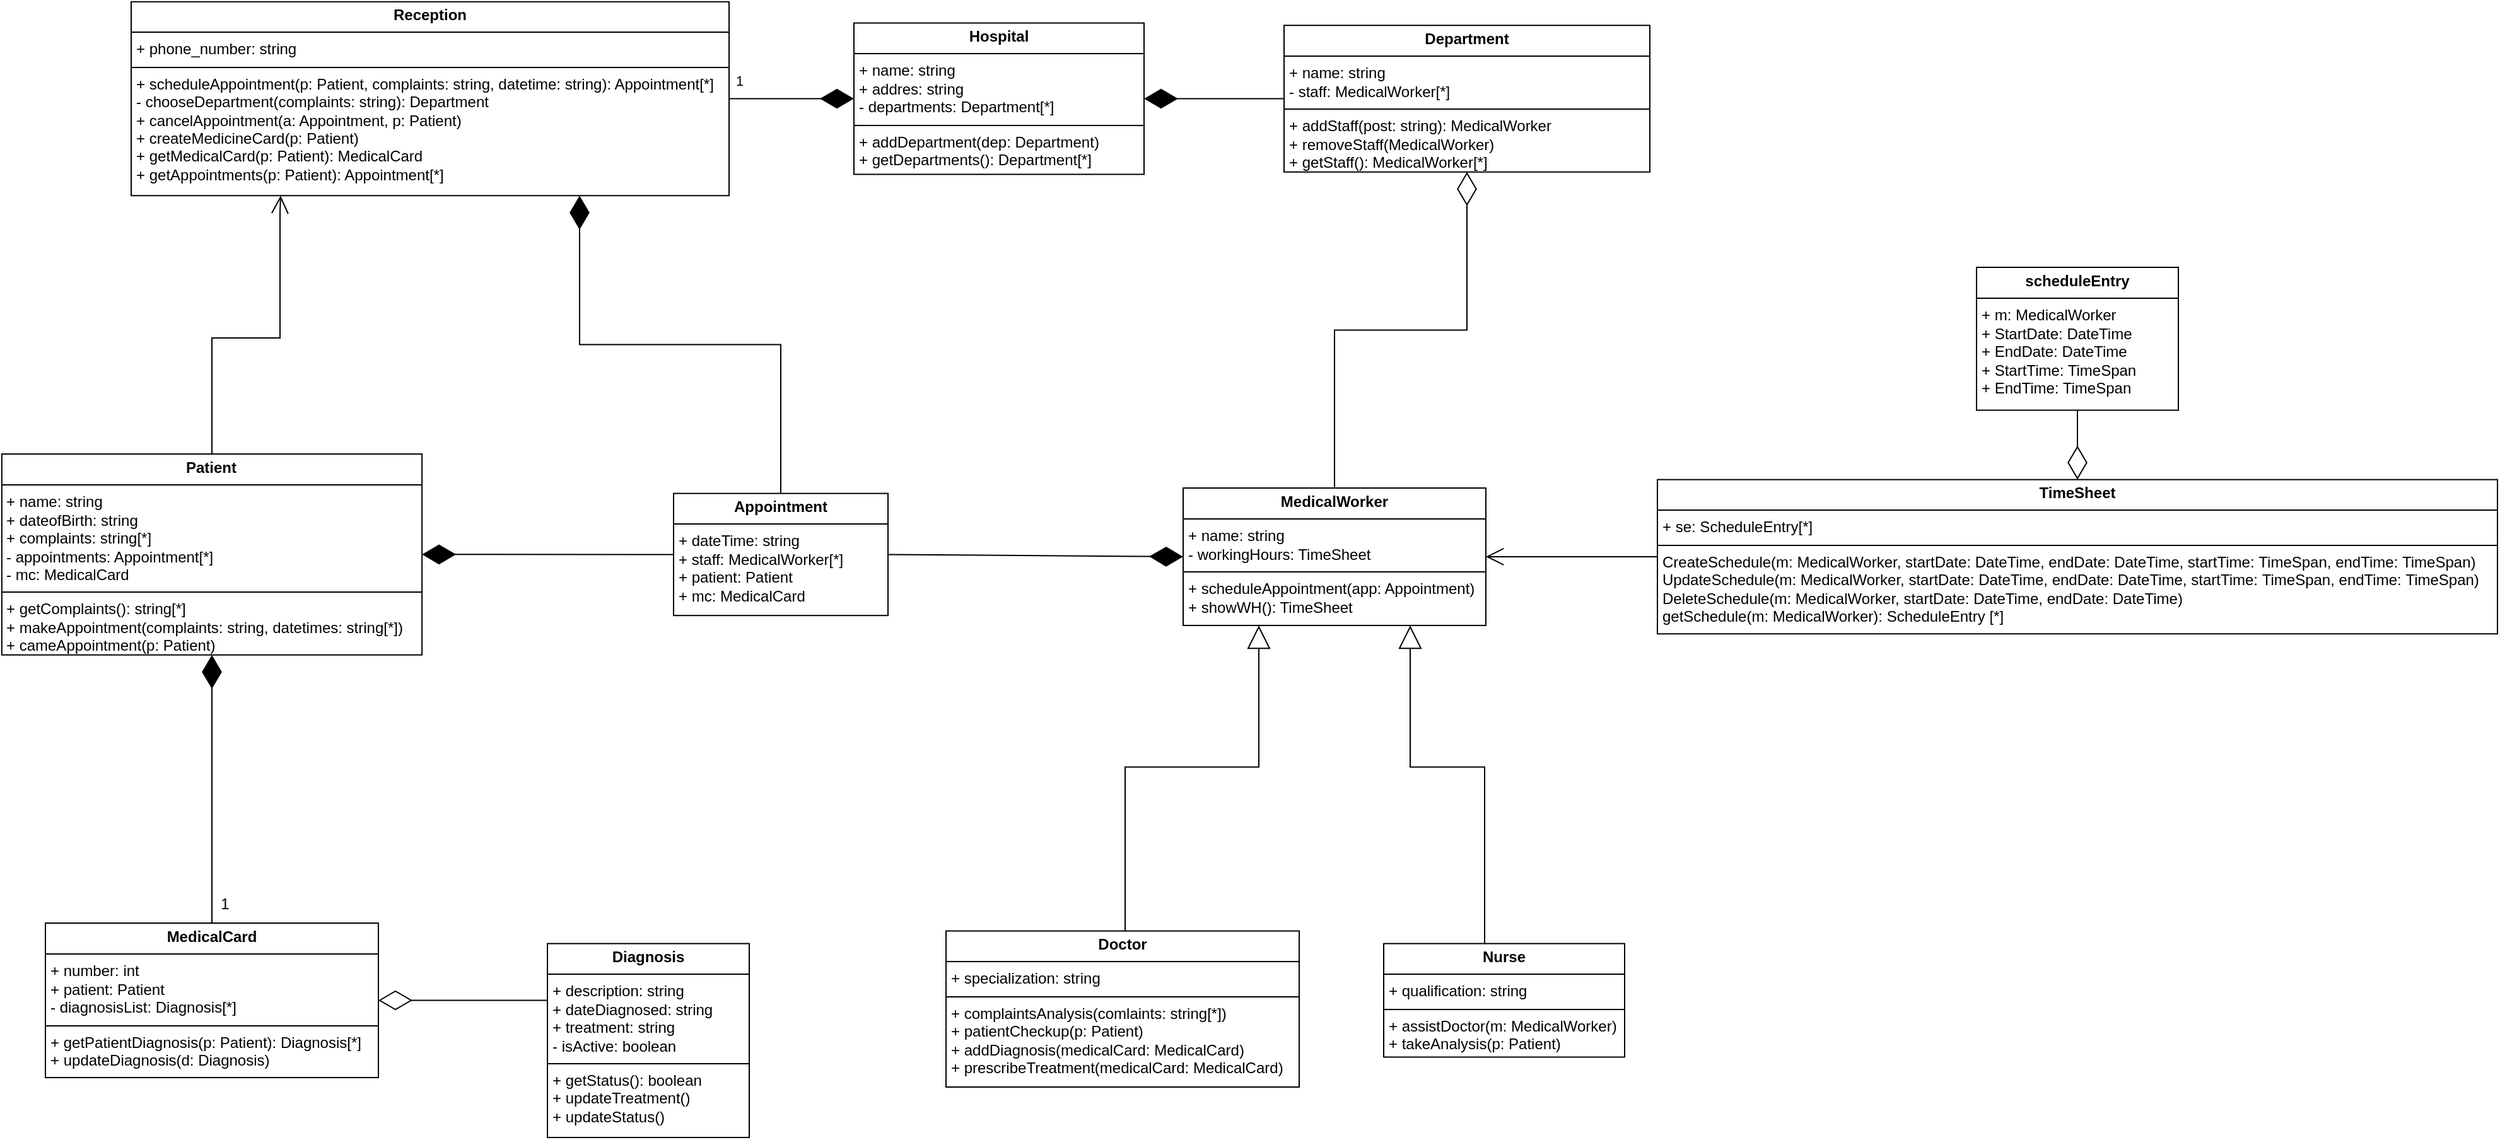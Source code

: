 <mxfile version="24.8.3">
  <diagram name="Страница — 1" id="hKj7CmazhqKdd8WwJHWp">
    <mxGraphModel dx="3175" dy="1578" grid="1" gridSize="10" guides="1" tooltips="1" connect="1" arrows="1" fold="1" page="1" pageScale="1" pageWidth="827" pageHeight="1169" math="0" shadow="0">
      <root>
        <mxCell id="0" />
        <mxCell id="1" parent="0" />
        <mxCell id="cYZlChJQ-sGTbZ9Pjbkg-2" value="&lt;p style=&quot;margin:0px;margin-top:4px;text-align:center;&quot;&gt;&lt;b&gt;Hospital&lt;/b&gt;&lt;/p&gt;&lt;hr size=&quot;1&quot; style=&quot;border-style:solid;&quot;&gt;&lt;p style=&quot;margin:0px;margin-left:4px;&quot;&gt;+ name: string&lt;/p&gt;&lt;p style=&quot;margin:0px;margin-left:4px;&quot;&gt;+ addres: string&lt;/p&gt;&lt;p style=&quot;margin:0px;margin-left:4px;&quot;&gt;- departments: Department[*]&lt;/p&gt;&lt;hr size=&quot;1&quot; style=&quot;border-style:solid;&quot;&gt;&lt;p style=&quot;margin:0px;margin-left:4px;&quot;&gt;+ addDepartment(dep: Department)&lt;/p&gt;&lt;p style=&quot;margin:0px;margin-left:4px;&quot;&gt;+ getDepartments(): Department[*]&lt;/p&gt;" style="verticalAlign=top;align=left;overflow=fill;html=1;whiteSpace=wrap;" parent="1" vertex="1">
          <mxGeometry x="283" y="216.25" width="230" height="120" as="geometry" />
        </mxCell>
        <mxCell id="cYZlChJQ-sGTbZ9Pjbkg-3" value="&lt;p style=&quot;margin:0px;margin-top:4px;text-align:center;&quot;&gt;&lt;b&gt;Department&lt;/b&gt;&lt;/p&gt;&lt;hr size=&quot;1&quot; style=&quot;border-style:solid;&quot;&gt;&lt;p style=&quot;margin:0px;margin-left:4px;&quot;&gt;+ name: string&lt;/p&gt;&lt;p style=&quot;margin:0px;margin-left:4px;&quot;&gt;- staff: MedicalWorker[*]&lt;/p&gt;&lt;hr size=&quot;1&quot; style=&quot;border-style:solid;&quot;&gt;&lt;p style=&quot;margin:0px;margin-left:4px;&quot;&gt;+ addStaff(post: string): MedicalWorker&lt;/p&gt;&lt;p style=&quot;margin:0px;margin-left:4px;&quot;&gt;+ removeStaff(MedicalWorker)&lt;/p&gt;&lt;p style=&quot;margin:0px;margin-left:4px;&quot;&gt;+ getStaff(): MedicalWorker[*]&lt;/p&gt;" style="verticalAlign=top;align=left;overflow=fill;html=1;whiteSpace=wrap;" parent="1" vertex="1">
          <mxGeometry x="624" y="218.13" width="290" height="116.25" as="geometry" />
        </mxCell>
        <mxCell id="cYZlChJQ-sGTbZ9Pjbkg-4" value="" style="endArrow=diamondThin;endFill=1;endSize=24;html=1;rounded=0;entryX=1;entryY=0.5;entryDx=0;entryDy=0;exitX=0;exitY=0.5;exitDx=0;exitDy=0;" parent="1" source="cYZlChJQ-sGTbZ9Pjbkg-3" target="cYZlChJQ-sGTbZ9Pjbkg-2" edge="1">
          <mxGeometry width="160" relative="1" as="geometry">
            <mxPoint x="334" y="396.25" as="sourcePoint" />
            <mxPoint x="494" y="396.25" as="targetPoint" />
          </mxGeometry>
        </mxCell>
        <mxCell id="cYZlChJQ-sGTbZ9Pjbkg-9" value="" style="endArrow=diamondThin;endFill=0;endSize=24;html=1;rounded=0;entryX=0.5;entryY=1;entryDx=0;entryDy=0;exitX=0.5;exitY=0;exitDx=0;exitDy=0;edgeStyle=orthogonalEdgeStyle;" parent="1" source="cYZlChJQ-sGTbZ9Pjbkg-79" target="cYZlChJQ-sGTbZ9Pjbkg-3" edge="1">
          <mxGeometry width="160" relative="1" as="geometry">
            <mxPoint x="944" y="597.92" as="sourcePoint" />
            <mxPoint x="534" y="596.25" as="targetPoint" />
          </mxGeometry>
        </mxCell>
        <mxCell id="cYZlChJQ-sGTbZ9Pjbkg-11" value="*" style="edgeLabel;html=1;align=center;verticalAlign=middle;resizable=0;points=[];" parent="cYZlChJQ-sGTbZ9Pjbkg-9" vertex="1" connectable="0">
          <mxGeometry x="-0.752" y="1" relative="1" as="geometry">
            <mxPoint x="-36" y="107" as="offset" />
          </mxGeometry>
        </mxCell>
        <mxCell id="cYZlChJQ-sGTbZ9Pjbkg-21" value="&lt;p style=&quot;margin:0px;margin-top:4px;text-align:center;&quot;&gt;&lt;b&gt;Nurse&lt;/b&gt;&lt;/p&gt;&lt;hr size=&quot;1&quot; style=&quot;border-style:solid;&quot;&gt;&lt;p style=&quot;margin:0px;margin-left:4px;&quot;&gt;+ qualification: string&lt;/p&gt;&lt;hr size=&quot;1&quot; style=&quot;border-style:solid;&quot;&gt;&lt;p style=&quot;margin:0px;margin-left:4px;&quot;&gt;+ assistDoctor(m: MedicalWorker)&lt;/p&gt;&lt;p style=&quot;margin:0px;margin-left:4px;&quot;&gt;+ takeAnalysis(p: Patient)&lt;/p&gt;" style="verticalAlign=top;align=left;overflow=fill;html=1;whiteSpace=wrap;" parent="1" vertex="1">
          <mxGeometry x="703" y="946.25" width="191" height="90" as="geometry" />
        </mxCell>
        <mxCell id="cYZlChJQ-sGTbZ9Pjbkg-22" value="&lt;p style=&quot;margin:0px;margin-top:4px;text-align:center;&quot;&gt;&lt;b&gt;Doctor&lt;/b&gt;&lt;/p&gt;&lt;hr size=&quot;1&quot; style=&quot;border-style:solid;&quot;&gt;&lt;p style=&quot;margin:0px;margin-left:4px;&quot;&gt;+ specialization: string&lt;/p&gt;&lt;hr size=&quot;1&quot; style=&quot;border-style:solid;&quot;&gt;&lt;p style=&quot;margin:0px;margin-left:4px;&quot;&gt;+ complaintsAnalysis(comlaints: string[*])&lt;/p&gt;&lt;p style=&quot;margin:0px;margin-left:4px;&quot;&gt;+ patientCheckup(p: Patient)&lt;/p&gt;&lt;p style=&quot;margin:0px;margin-left:4px;&quot;&gt;+ addDiagnosis(medicalCard: MedicalCard)&lt;/p&gt;&lt;p style=&quot;margin:0px;margin-left:4px;&quot;&gt;+ prescribeTreatment(medicalCard: MedicalCard)&lt;/p&gt;" style="verticalAlign=top;align=left;overflow=fill;html=1;whiteSpace=wrap;" parent="1" vertex="1">
          <mxGeometry x="356" y="936.25" width="280" height="123.75" as="geometry" />
        </mxCell>
        <mxCell id="cYZlChJQ-sGTbZ9Pjbkg-28" value="&lt;p style=&quot;margin:0px;margin-top:4px;text-align:center;&quot;&gt;&lt;b&gt;Reception&lt;/b&gt;&lt;/p&gt;&lt;hr size=&quot;1&quot; style=&quot;border-style:solid;&quot;&gt;&lt;p style=&quot;margin:0px;margin-left:4px;&quot;&gt;+ phone_number: string&lt;/p&gt;&lt;hr size=&quot;1&quot; style=&quot;border-style:solid;&quot;&gt;&lt;p style=&quot;margin: 0px 0px 0px 4px;&quot;&gt;+ scheduleAppointment(p: Patient, complaints: string, datetime: string): Appointment[*]&lt;/p&gt;&lt;p style=&quot;margin: 0px 0px 0px 4px;&quot;&gt;- chooseDepartment(complaints: string): Department&lt;/p&gt;&lt;p style=&quot;margin: 0px 0px 0px 4px;&quot;&gt;+ cancelAppointment(a: Appointment, p: Patient)&lt;/p&gt;&lt;p style=&quot;margin: 0px 0px 0px 4px;&quot;&gt;+ createMedicineCard(p: Patient)&lt;/p&gt;&lt;p style=&quot;margin: 0px 0px 0px 4px;&quot;&gt;+ getMedicalCard(p: Patient): MedicalCard&lt;/p&gt;&lt;p style=&quot;margin: 0px 0px 0px 4px;&quot;&gt;+ getAppointments(p: Patient): Appointment[*]&lt;/p&gt;" style="verticalAlign=top;align=left;overflow=fill;html=1;whiteSpace=wrap;" parent="1" vertex="1">
          <mxGeometry x="-290" y="199.39" width="474" height="153.74" as="geometry" />
        </mxCell>
        <mxCell id="cYZlChJQ-sGTbZ9Pjbkg-29" value="" style="endArrow=diamondThin;endFill=1;endSize=24;html=1;rounded=0;exitX=1;exitY=0.5;exitDx=0;exitDy=0;entryX=0;entryY=0.5;entryDx=0;entryDy=0;" parent="1" source="cYZlChJQ-sGTbZ9Pjbkg-28" target="cYZlChJQ-sGTbZ9Pjbkg-2" edge="1">
          <mxGeometry width="160" relative="1" as="geometry">
            <mxPoint x="214" y="386.25" as="sourcePoint" />
            <mxPoint x="264" y="336.25" as="targetPoint" />
          </mxGeometry>
        </mxCell>
        <mxCell id="cYZlChJQ-sGTbZ9Pjbkg-76" value="1" style="edgeLabel;html=1;align=center;verticalAlign=middle;resizable=0;points=[];" parent="cYZlChJQ-sGTbZ9Pjbkg-29" vertex="1" connectable="0">
          <mxGeometry x="-0.591" y="4" relative="1" as="geometry">
            <mxPoint x="-12" y="-11" as="offset" />
          </mxGeometry>
        </mxCell>
        <mxCell id="cYZlChJQ-sGTbZ9Pjbkg-38" value="" style="endArrow=open;endFill=1;endSize=12;html=1;rounded=0;exitX=0.5;exitY=0;exitDx=0;exitDy=0;edgeStyle=orthogonalEdgeStyle;entryX=0.25;entryY=1;entryDx=0;entryDy=0;" parent="1" source="cYZlChJQ-sGTbZ9Pjbkg-41" target="cYZlChJQ-sGTbZ9Pjbkg-28" edge="1">
          <mxGeometry width="160" relative="1" as="geometry">
            <mxPoint x="-196" y="496.25" as="sourcePoint" />
            <mxPoint x="74" y="386.25" as="targetPoint" />
            <Array as="points">
              <mxPoint x="-226" y="466" />
              <mxPoint x="-172" y="466" />
              <mxPoint x="-172" y="366" />
            </Array>
          </mxGeometry>
        </mxCell>
        <mxCell id="cYZlChJQ-sGTbZ9Pjbkg-41" value="&lt;p style=&quot;margin:0px;margin-top:4px;text-align:center;&quot;&gt;&lt;b&gt;Patient&lt;/b&gt;&lt;/p&gt;&lt;hr size=&quot;1&quot; style=&quot;border-style:solid;&quot;&gt;&lt;p style=&quot;margin:0px;margin-left:4px;&quot;&gt;+ name: string&lt;/p&gt;&lt;p style=&quot;margin:0px;margin-left:4px;&quot;&gt;+ dateofBirth: string&lt;/p&gt;&lt;p style=&quot;margin:0px;margin-left:4px;&quot;&gt;+ complaints: string[*]&lt;/p&gt;&lt;p style=&quot;margin:0px;margin-left:4px;&quot;&gt;&lt;span style=&quot;background-color: initial;&quot;&gt;- appointments: Appointment[*]&lt;br&gt;- mc: MedicalCard&lt;/span&gt;&lt;/p&gt;&lt;hr size=&quot;1&quot; style=&quot;border-style:solid;&quot;&gt;&lt;p style=&quot;margin:0px;margin-left:4px;&quot;&gt;&lt;span style=&quot;background-color: initial;&quot;&gt;+ getComplaints(): string[*]&lt;/span&gt;&lt;/p&gt;&lt;p style=&quot;margin:0px;margin-left:4px;&quot;&gt;&lt;span style=&quot;background-color: initial;&quot;&gt;+ makeAppointment(complaints: string, datetimes: string[*])&lt;/span&gt;&lt;/p&gt;&lt;p style=&quot;margin:0px;margin-left:4px;&quot;&gt;&lt;span style=&quot;background-color: initial;&quot;&gt;+ cameAppointment(p: Patient)&lt;/span&gt;&lt;/p&gt;" style="verticalAlign=top;align=left;overflow=fill;html=1;whiteSpace=wrap;" parent="1" vertex="1">
          <mxGeometry x="-392.56" y="558.03" width="333.12" height="159.31" as="geometry" />
        </mxCell>
        <mxCell id="cYZlChJQ-sGTbZ9Pjbkg-51" value="&lt;p style=&quot;margin:0px;margin-top:4px;text-align:center;&quot;&gt;&lt;b&gt;Appointment&lt;/b&gt;&lt;/p&gt;&lt;hr size=&quot;1&quot; style=&quot;border-style:solid;&quot;&gt;&lt;p style=&quot;margin:0px;margin-left:4px;&quot;&gt;+ dateTime: string&lt;/p&gt;&lt;p style=&quot;margin:0px;margin-left:4px;&quot;&gt;+ staff: MedicalWorker[*]&lt;/p&gt;&lt;p style=&quot;margin:0px;margin-left:4px;&quot;&gt;+ patient: Patient&lt;/p&gt;&lt;p style=&quot;margin:0px;margin-left:4px;&quot;&gt;+ mc: MedicalCard&lt;/p&gt;" style="verticalAlign=top;align=left;overflow=fill;html=1;whiteSpace=wrap;" parent="1" vertex="1">
          <mxGeometry x="140" y="589.29" width="170" height="96.8" as="geometry" />
        </mxCell>
        <mxCell id="cYZlChJQ-sGTbZ9Pjbkg-58" value="&lt;p style=&quot;margin:0px;margin-top:4px;text-align:center;&quot;&gt;&lt;b&gt;MedicalCard&lt;/b&gt;&lt;/p&gt;&lt;hr size=&quot;1&quot; style=&quot;border-style:solid;&quot;&gt;&lt;p style=&quot;margin:0px;margin-left:4px;&quot;&gt;+ number: int&lt;/p&gt;&lt;p style=&quot;margin:0px;margin-left:4px;&quot;&gt;+ patient: Patient&lt;/p&gt;&lt;p style=&quot;margin:0px;margin-left:4px;&quot;&gt;- diagnosisList: Diagnosis[*]&lt;/p&gt;&lt;hr size=&quot;1&quot; style=&quot;border-style:solid;&quot;&gt;&lt;p style=&quot;margin:0px;margin-left:4px;&quot;&gt;+ getPatientDiagnosis(p: Patient): Diagnosis[*]&lt;/p&gt;&lt;p style=&quot;margin:0px;margin-left:4px;&quot;&gt;+ updateDiagnosis(d: Diagnosis)&lt;/p&gt;" style="verticalAlign=top;align=left;overflow=fill;html=1;whiteSpace=wrap;" parent="1" vertex="1">
          <mxGeometry x="-358" y="930" width="264" height="122.5" as="geometry" />
        </mxCell>
        <mxCell id="cYZlChJQ-sGTbZ9Pjbkg-68" value="" style="endArrow=diamondThin;endFill=0;endSize=24;html=1;rounded=0;exitX=0;exitY=0.5;exitDx=0;exitDy=0;entryX=1;entryY=0.5;entryDx=0;entryDy=0;" parent="1" target="cYZlChJQ-sGTbZ9Pjbkg-58" edge="1">
          <mxGeometry width="160" relative="1" as="geometry">
            <mxPoint x="44" y="991.25" as="sourcePoint" />
            <mxPoint x="284" y="996.25" as="targetPoint" />
          </mxGeometry>
        </mxCell>
        <mxCell id="cYZlChJQ-sGTbZ9Pjbkg-79" value="&lt;p style=&quot;margin:0px;margin-top:4px;text-align:center;&quot;&gt;&lt;b&gt;MedicalWorker&lt;/b&gt;&lt;/p&gt;&lt;hr size=&quot;1&quot; style=&quot;border-style:solid;&quot;&gt;&lt;p style=&quot;margin:0px;margin-left:4px;&quot;&gt;+ name: string&lt;/p&gt;&lt;p style=&quot;margin:0px;margin-left:4px;&quot;&gt;- workingHours: TimeSheet&amp;nbsp;&lt;/p&gt;&lt;hr size=&quot;1&quot; style=&quot;border-style:solid;&quot;&gt;&lt;p style=&quot;margin:0px;margin-left:4px;&quot;&gt;+ scheduleAppointment(app: Appointment)&lt;/p&gt;&lt;p style=&quot;margin:0px;margin-left:4px;&quot;&gt;+ showWH(): TimeSheet&lt;/p&gt;" style="verticalAlign=top;align=left;overflow=fill;html=1;whiteSpace=wrap;" parent="1" vertex="1">
          <mxGeometry x="544" y="585" width="240" height="108.97" as="geometry" />
        </mxCell>
        <mxCell id="cYZlChJQ-sGTbZ9Pjbkg-80" value="" style="endArrow=block;endSize=16;endFill=0;html=1;rounded=0;exitX=0.5;exitY=0;exitDx=0;exitDy=0;entryX=0.75;entryY=1;entryDx=0;entryDy=0;edgeStyle=orthogonalEdgeStyle;" parent="1" target="cYZlChJQ-sGTbZ9Pjbkg-79" edge="1">
          <mxGeometry x="0.004" width="160" relative="1" as="geometry">
            <mxPoint x="783" y="946.25" as="sourcePoint" />
            <mxPoint x="724" y="680.92" as="targetPoint" />
            <Array as="points">
              <mxPoint x="783" y="806.25" />
              <mxPoint x="724" y="806.25" />
            </Array>
            <mxPoint as="offset" />
          </mxGeometry>
        </mxCell>
        <mxCell id="cYZlChJQ-sGTbZ9Pjbkg-87" value="" style="endArrow=block;endSize=16;endFill=0;html=1;rounded=0;exitX=0.5;exitY=0;exitDx=0;exitDy=0;entryX=0.25;entryY=1;entryDx=0;entryDy=0;edgeStyle=orthogonalEdgeStyle;" parent="1" target="cYZlChJQ-sGTbZ9Pjbkg-79" edge="1">
          <mxGeometry width="160" relative="1" as="geometry">
            <mxPoint x="498" y="936.25" as="sourcePoint" />
            <mxPoint x="606" y="682.09" as="targetPoint" />
            <Array as="points">
              <mxPoint x="498" y="806.25" />
              <mxPoint x="604" y="806.25" />
            </Array>
          </mxGeometry>
        </mxCell>
        <mxCell id="cYZlChJQ-sGTbZ9Pjbkg-88" style="edgeStyle=orthogonalEdgeStyle;rounded=0;orthogonalLoop=1;jettySize=auto;html=1;exitX=0.5;exitY=1;exitDx=0;exitDy=0;" parent="1" source="cYZlChJQ-sGTbZ9Pjbkg-51" target="cYZlChJQ-sGTbZ9Pjbkg-51" edge="1">
          <mxGeometry relative="1" as="geometry" />
        </mxCell>
        <mxCell id="cYZlChJQ-sGTbZ9Pjbkg-89" value="" style="endArrow=diamondThin;endFill=1;endSize=24;html=1;rounded=0;entryX=0.75;entryY=1;entryDx=0;entryDy=0;exitX=0.5;exitY=0;exitDx=0;exitDy=0;edgeStyle=orthogonalEdgeStyle;" parent="1" source="cYZlChJQ-sGTbZ9Pjbkg-51" target="cYZlChJQ-sGTbZ9Pjbkg-28" edge="1">
          <mxGeometry width="160" relative="1" as="geometry">
            <mxPoint x="84" y="466.25" as="sourcePoint" />
            <mxPoint x="244" y="466.25" as="targetPoint" />
          </mxGeometry>
        </mxCell>
        <mxCell id="cYZlChJQ-sGTbZ9Pjbkg-91" value="" style="endArrow=diamondThin;endFill=1;endSize=24;html=1;rounded=0;entryX=1;entryY=0.5;entryDx=0;entryDy=0;exitX=0;exitY=0.5;exitDx=0;exitDy=0;" parent="1" source="cYZlChJQ-sGTbZ9Pjbkg-51" target="cYZlChJQ-sGTbZ9Pjbkg-41" edge="1">
          <mxGeometry width="160" relative="1" as="geometry">
            <mxPoint x="-56" y="636.25" as="sourcePoint" />
            <mxPoint x="104" y="636.25" as="targetPoint" />
          </mxGeometry>
        </mxCell>
        <mxCell id="cYZlChJQ-sGTbZ9Pjbkg-92" value="" style="endArrow=diamondThin;endFill=1;endSize=24;html=1;rounded=0;entryX=0;entryY=0.5;entryDx=0;entryDy=0;exitX=1;exitY=0.5;exitDx=0;exitDy=0;" parent="1" source="cYZlChJQ-sGTbZ9Pjbkg-51" target="cYZlChJQ-sGTbZ9Pjbkg-79" edge="1">
          <mxGeometry width="160" relative="1" as="geometry">
            <mxPoint x="304" y="586.25" as="sourcePoint" />
            <mxPoint x="464" y="586.25" as="targetPoint" />
          </mxGeometry>
        </mxCell>
        <mxCell id="cYZlChJQ-sGTbZ9Pjbkg-94" value="" style="endArrow=diamondThin;endFill=1;endSize=24;html=1;rounded=0;entryX=0.5;entryY=1;entryDx=0;entryDy=0;exitX=0.5;exitY=0;exitDx=0;exitDy=0;" parent="1" source="cYZlChJQ-sGTbZ9Pjbkg-58" target="cYZlChJQ-sGTbZ9Pjbkg-41" edge="1">
          <mxGeometry width="160" relative="1" as="geometry">
            <mxPoint x="-146" y="806.25" as="sourcePoint" />
            <mxPoint x="14" y="806.25" as="targetPoint" />
          </mxGeometry>
        </mxCell>
        <mxCell id="cYZlChJQ-sGTbZ9Pjbkg-95" value="1" style="text;html=1;align=center;verticalAlign=middle;resizable=0;points=[];autosize=1;strokeColor=none;fillColor=none;" parent="1" vertex="1">
          <mxGeometry x="-231" y="900" width="30" height="30" as="geometry" />
        </mxCell>
        <mxCell id="cYZlChJQ-sGTbZ9Pjbkg-96" value="&lt;p style=&quot;margin:0px;margin-top:4px;text-align:center;&quot;&gt;&lt;b&gt;TimeSheet&lt;/b&gt;&lt;/p&gt;&lt;hr size=&quot;1&quot; style=&quot;border-style:solid;&quot;&gt;&lt;p style=&quot;margin:0px;margin-left:4px;&quot;&gt;+ se: ScheduleEntry[*]&lt;/p&gt;&lt;hr size=&quot;1&quot; style=&quot;border-style:solid;&quot;&gt;&lt;p style=&quot;margin:0px;margin-left:4px;&quot;&gt;CreateSchedule(m:&amp;nbsp;&lt;span style=&quot;background-color: initial;&quot;&gt;MedicalWorker&lt;/span&gt;&lt;span style=&quot;background-color: initial;&quot;&gt;,&amp;nbsp;&lt;/span&gt;&lt;span style=&quot;background-color: initial;&quot;&gt;startDate:&amp;nbsp;&lt;/span&gt;&lt;span style=&quot;background-color: initial;&quot;&gt;DateTime,&amp;nbsp;&lt;/span&gt;&lt;span style=&quot;background-color: initial;&quot;&gt;endDate:&lt;/span&gt;&lt;span style=&quot;background-color: initial;&quot;&gt;&amp;nbsp;DateTime,&amp;nbsp;&lt;/span&gt;&lt;span style=&quot;background-color: initial;&quot;&gt;startTime:&amp;nbsp;&lt;/span&gt;&lt;span style=&quot;background-color: initial;&quot;&gt;TimeSpan,&amp;nbsp;&lt;/span&gt;&lt;span style=&quot;background-color: initial;&quot;&gt;endTime:&lt;/span&gt;&lt;span style=&quot;background-color: initial;&quot;&gt;&amp;nbsp;TimeSpan)&lt;/span&gt;&lt;/p&gt;&lt;p style=&quot;margin:0px;margin-left:4px;&quot;&gt;&lt;span style=&quot;background-color: initial;&quot;&gt;UpdateSchedule(m:&amp;nbsp;&lt;/span&gt;&lt;span style=&quot;background-color: initial;&quot;&gt;MedicalWorker&lt;/span&gt;&lt;span style=&quot;background-color: initial;&quot;&gt;,&amp;nbsp;&lt;/span&gt;&lt;span style=&quot;background-color: initial;&quot;&gt;startDate:&amp;nbsp;&lt;/span&gt;&lt;span style=&quot;background-color: initial;&quot;&gt;DateTime,&amp;nbsp;&lt;/span&gt;&lt;span style=&quot;background-color: initial;&quot;&gt;endDate:&lt;/span&gt;&lt;span style=&quot;background-color: initial;&quot;&gt;&amp;nbsp;DateTime,&amp;nbsp;&lt;/span&gt;&lt;span style=&quot;background-color: initial;&quot;&gt;startTime:&lt;/span&gt;&lt;span style=&quot;background-color: initial;&quot;&gt;&amp;nbsp;TimeSpan,&amp;nbsp;&lt;/span&gt;&lt;span style=&quot;background-color: initial;&quot;&gt;endTime:&amp;nbsp;&lt;/span&gt;&lt;span style=&quot;background-color: initial;&quot;&gt;TimeSpan)&lt;/span&gt;&lt;/p&gt;&lt;p style=&quot;margin:0px;margin-left:4px;&quot;&gt;&lt;span style=&quot;background-color: initial;&quot;&gt;DeleteSchedule(&lt;/span&gt;&lt;span style=&quot;background-color: initial;&quot;&gt;m:&amp;nbsp;&lt;/span&gt;&lt;span style=&quot;background-color: initial;&quot;&gt;MedicalWorker,&amp;nbsp;&lt;/span&gt;&lt;span style=&quot;background-color: initial;&quot;&gt;startDate:&amp;nbsp;&lt;/span&gt;&lt;span style=&quot;background-color: initial;&quot;&gt;DateTime,&amp;nbsp;&lt;/span&gt;&lt;span style=&quot;background-color: initial;&quot;&gt;endDate:&amp;nbsp;&lt;/span&gt;&lt;span style=&quot;background-color: initial;&quot;&gt;DateTime)&lt;/span&gt;&lt;/p&gt;&lt;p style=&quot;margin:0px;margin-left:4px;&quot;&gt;getSchedule(m: MedicalWorker): ScheduleEntry [*]&lt;/p&gt;" style="verticalAlign=top;align=left;overflow=fill;html=1;whiteSpace=wrap;" parent="1" vertex="1">
          <mxGeometry x="920" y="578.33" width="666" height="122.31" as="geometry" />
        </mxCell>
        <mxCell id="KN9aBC3BBNikxTol-zla-1" value="&lt;p style=&quot;margin:0px;margin-top:4px;text-align:center;&quot;&gt;&lt;b&gt;Diagnosis&lt;/b&gt;&lt;/p&gt;&lt;hr size=&quot;1&quot; style=&quot;border-style:solid;&quot;&gt;&lt;p style=&quot;margin: 0px 0px 0px 4px;&quot;&gt;+ description: string&lt;/p&gt;&lt;p style=&quot;margin: 0px 0px 0px 4px;&quot;&gt;+ dateDiagnosed: string&lt;/p&gt;&lt;p style=&quot;margin: 0px 0px 0px 4px;&quot;&gt;+ treatment: string&lt;/p&gt;&lt;p style=&quot;margin: 0px 0px 0px 4px;&quot;&gt;- isActive: boolean&lt;/p&gt;&lt;hr size=&quot;1&quot; style=&quot;border-style:solid;&quot;&gt;&lt;p style=&quot;margin:0px;margin-left:4px;&quot;&gt;+ getStatus(): boolean&lt;/p&gt;&lt;p style=&quot;margin:0px;margin-left:4px;&quot;&gt;+ updateTreatment()&lt;/p&gt;&lt;p style=&quot;margin:0px;margin-left:4px;&quot;&gt;+ updateStatus()&lt;/p&gt;" style="verticalAlign=top;align=left;overflow=fill;html=1;whiteSpace=wrap;" parent="1" vertex="1">
          <mxGeometry x="40" y="946.25" width="160" height="153.75" as="geometry" />
        </mxCell>
        <mxCell id="ArjH_gJLyMAwuev-VnE--1" value="&lt;p style=&quot;margin:0px;margin-top:4px;text-align:center;&quot;&gt;&lt;b&gt;scheduleEntry&lt;/b&gt;&lt;/p&gt;&lt;hr size=&quot;1&quot; style=&quot;border-style:solid;&quot;&gt;&lt;p style=&quot;margin:0px;margin-left:4px;&quot;&gt;+ m: MedicalWorker&lt;/p&gt;&lt;p style=&quot;margin:0px;margin-left:4px;&quot;&gt;+ StartDate: DateTime&lt;/p&gt;&lt;p style=&quot;margin:0px;margin-left:4px;&quot;&gt;+ EndDate: DateTime&lt;/p&gt;&lt;p style=&quot;margin:0px;margin-left:4px;&quot;&gt;+ StartTime: TimeSpan&lt;/p&gt;&lt;p style=&quot;margin:0px;margin-left:4px;&quot;&gt;+ EndTime: TimeSpan&lt;/p&gt;&lt;p style=&quot;margin:0px;margin-left:4px;&quot;&gt;&lt;br&gt;&lt;/p&gt;" style="verticalAlign=top;align=left;overflow=fill;html=1;whiteSpace=wrap;" vertex="1" parent="1">
          <mxGeometry x="1173" y="410" width="160" height="113.28" as="geometry" />
        </mxCell>
        <mxCell id="ArjH_gJLyMAwuev-VnE--5" value="" style="endArrow=diamondThin;endFill=0;endSize=24;html=1;rounded=0;entryX=0.5;entryY=0;entryDx=0;entryDy=0;exitX=0.5;exitY=1;exitDx=0;exitDy=0;" edge="1" parent="1" source="ArjH_gJLyMAwuev-VnE--1" target="cYZlChJQ-sGTbZ9Pjbkg-96">
          <mxGeometry width="160" relative="1" as="geometry">
            <mxPoint x="790" y="510" as="sourcePoint" />
            <mxPoint x="950" y="510" as="targetPoint" />
          </mxGeometry>
        </mxCell>
        <mxCell id="ArjH_gJLyMAwuev-VnE--6" value="" style="endArrow=open;endFill=1;endSize=12;html=1;rounded=0;entryX=1;entryY=0.5;entryDx=0;entryDy=0;exitX=0;exitY=0.5;exitDx=0;exitDy=0;" edge="1" parent="1" source="cYZlChJQ-sGTbZ9Pjbkg-96" target="cYZlChJQ-sGTbZ9Pjbkg-79">
          <mxGeometry width="160" relative="1" as="geometry">
            <mxPoint x="1010" y="730" as="sourcePoint" />
            <mxPoint x="1020" y="590" as="targetPoint" />
          </mxGeometry>
        </mxCell>
      </root>
    </mxGraphModel>
  </diagram>
</mxfile>
